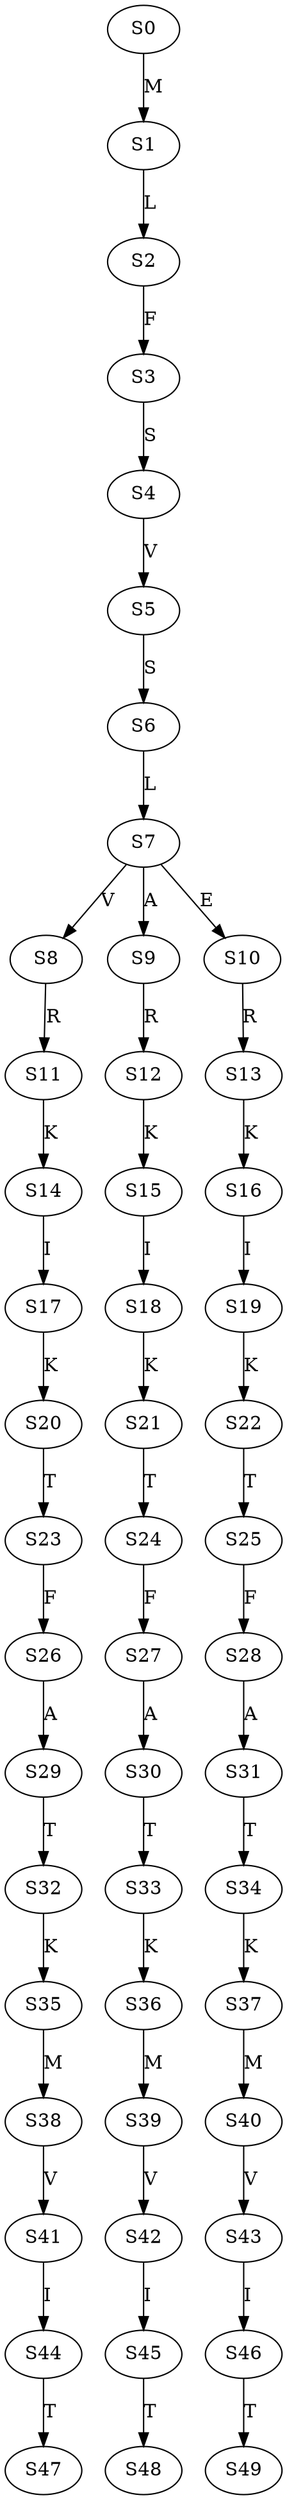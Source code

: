 strict digraph  {
	S0 -> S1 [ label = M ];
	S1 -> S2 [ label = L ];
	S2 -> S3 [ label = F ];
	S3 -> S4 [ label = S ];
	S4 -> S5 [ label = V ];
	S5 -> S6 [ label = S ];
	S6 -> S7 [ label = L ];
	S7 -> S8 [ label = V ];
	S7 -> S9 [ label = A ];
	S7 -> S10 [ label = E ];
	S8 -> S11 [ label = R ];
	S9 -> S12 [ label = R ];
	S10 -> S13 [ label = R ];
	S11 -> S14 [ label = K ];
	S12 -> S15 [ label = K ];
	S13 -> S16 [ label = K ];
	S14 -> S17 [ label = I ];
	S15 -> S18 [ label = I ];
	S16 -> S19 [ label = I ];
	S17 -> S20 [ label = K ];
	S18 -> S21 [ label = K ];
	S19 -> S22 [ label = K ];
	S20 -> S23 [ label = T ];
	S21 -> S24 [ label = T ];
	S22 -> S25 [ label = T ];
	S23 -> S26 [ label = F ];
	S24 -> S27 [ label = F ];
	S25 -> S28 [ label = F ];
	S26 -> S29 [ label = A ];
	S27 -> S30 [ label = A ];
	S28 -> S31 [ label = A ];
	S29 -> S32 [ label = T ];
	S30 -> S33 [ label = T ];
	S31 -> S34 [ label = T ];
	S32 -> S35 [ label = K ];
	S33 -> S36 [ label = K ];
	S34 -> S37 [ label = K ];
	S35 -> S38 [ label = M ];
	S36 -> S39 [ label = M ];
	S37 -> S40 [ label = M ];
	S38 -> S41 [ label = V ];
	S39 -> S42 [ label = V ];
	S40 -> S43 [ label = V ];
	S41 -> S44 [ label = I ];
	S42 -> S45 [ label = I ];
	S43 -> S46 [ label = I ];
	S44 -> S47 [ label = T ];
	S45 -> S48 [ label = T ];
	S46 -> S49 [ label = T ];
}
